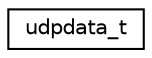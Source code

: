 digraph "Graphical Class Hierarchy"
{
 // LATEX_PDF_SIZE
  edge [fontname="Helvetica",fontsize="10",labelfontname="Helvetica",labelfontsize="10"];
  node [fontname="Helvetica",fontsize="10",shape=record];
  rankdir="LR";
  Node0 [label="udpdata_t",height=0.2,width=0.4,color="black", fillcolor="white", style="filled",URL="$structudpdata__t.html",tooltip="Die Datenstructur zur Übertragung der Daten zwischen Gateway und Hub Im Prinzig ebtspricht diese Stru..."];
}
